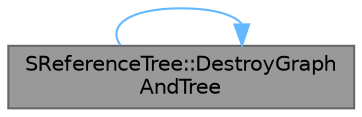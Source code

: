 digraph "SReferenceTree::DestroyGraphAndTree"
{
 // INTERACTIVE_SVG=YES
 // LATEX_PDF_SIZE
  bgcolor="transparent";
  edge [fontname=Helvetica,fontsize=10,labelfontname=Helvetica,labelfontsize=10];
  node [fontname=Helvetica,fontsize=10,shape=box,height=0.2,width=0.4];
  rankdir="LR";
  Node1 [id="Node000001",label="SReferenceTree::DestroyGraph\lAndTree",height=0.2,width=0.4,color="gray40", fillcolor="grey60", style="filled", fontcolor="black",tooltip="Cleans up the tree for a refresh."];
  Node1 -> Node1 [id="edge1_Node000001_Node000001",color="steelblue1",style="solid",tooltip=" "];
}
